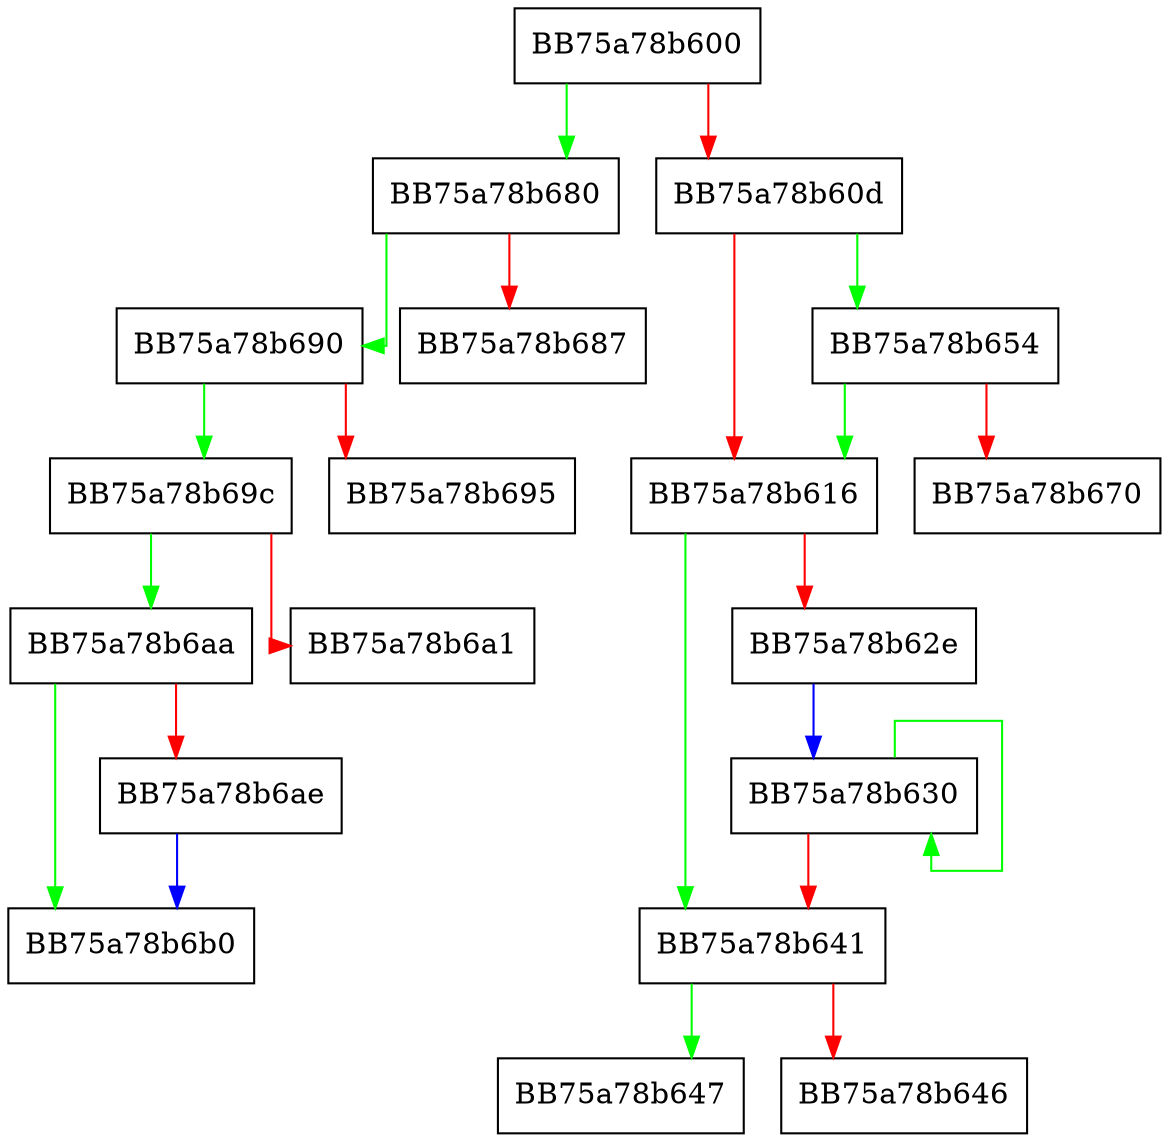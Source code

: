 digraph SymCryptWipeAsm {
  node [shape="box"];
  graph [splines=ortho];
  BB75a78b600 -> BB75a78b680 [color="green"];
  BB75a78b600 -> BB75a78b60d [color="red"];
  BB75a78b60d -> BB75a78b654 [color="green"];
  BB75a78b60d -> BB75a78b616 [color="red"];
  BB75a78b616 -> BB75a78b641 [color="green"];
  BB75a78b616 -> BB75a78b62e [color="red"];
  BB75a78b62e -> BB75a78b630 [color="blue"];
  BB75a78b630 -> BB75a78b630 [color="green"];
  BB75a78b630 -> BB75a78b641 [color="red"];
  BB75a78b641 -> BB75a78b647 [color="green"];
  BB75a78b641 -> BB75a78b646 [color="red"];
  BB75a78b654 -> BB75a78b616 [color="green"];
  BB75a78b654 -> BB75a78b670 [color="red"];
  BB75a78b680 -> BB75a78b690 [color="green"];
  BB75a78b680 -> BB75a78b687 [color="red"];
  BB75a78b690 -> BB75a78b69c [color="green"];
  BB75a78b690 -> BB75a78b695 [color="red"];
  BB75a78b69c -> BB75a78b6aa [color="green"];
  BB75a78b69c -> BB75a78b6a1 [color="red"];
  BB75a78b6aa -> BB75a78b6b0 [color="green"];
  BB75a78b6aa -> BB75a78b6ae [color="red"];
  BB75a78b6ae -> BB75a78b6b0 [color="blue"];
}